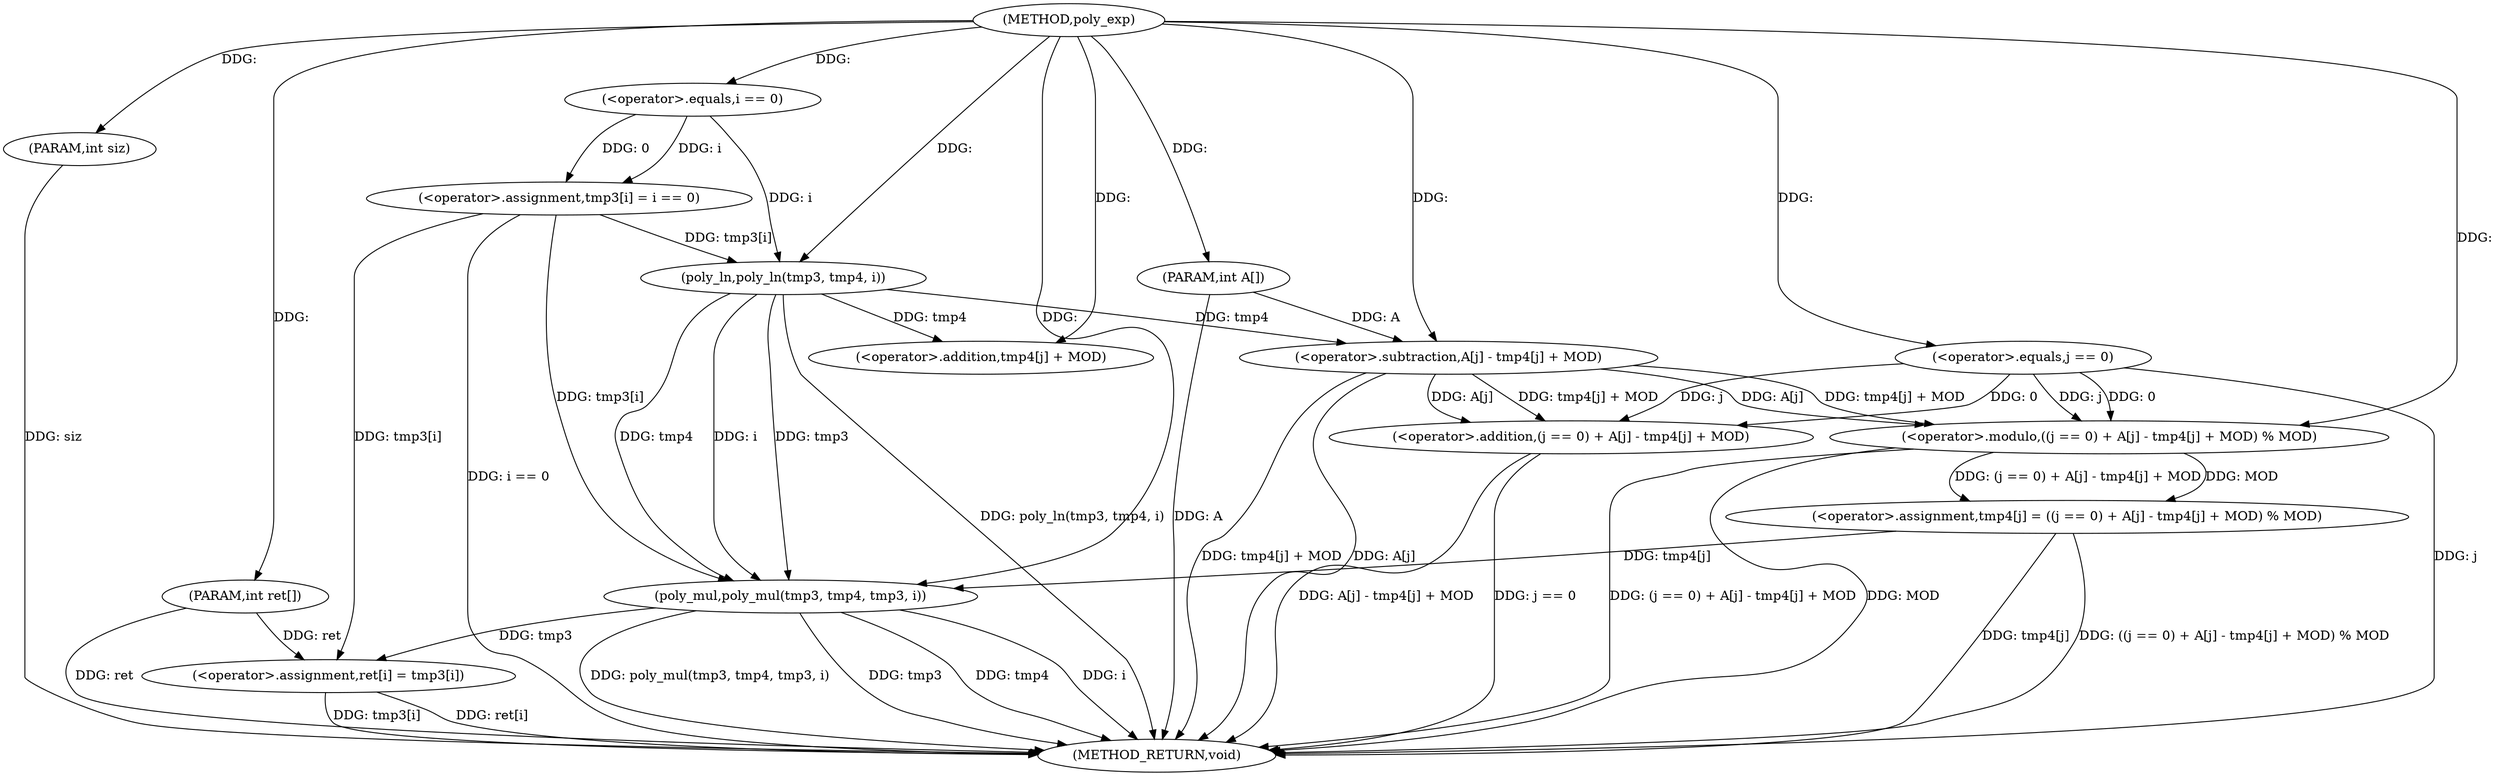 digraph "poly_exp" {  
"1000566" [label = "(METHOD,poly_exp)" ]
"1000614" [label = "(METHOD_RETURN,void)" ]
"1000567" [label = "(PARAM,int A[])" ]
"1000568" [label = "(PARAM,int ret[])" ]
"1000569" [label = "(PARAM,int siz)" ]
"1000571" [label = "(<operator>.assignment,tmp3[i] = i == 0)" ]
"1000607" [label = "(<operator>.assignment,ret[i] = tmp3[i])" ]
"1000579" [label = "(poly_ln,poly_ln(tmp3, tmp4, i))" ]
"1000583" [label = "(<operator>.assignment,tmp4[j] = ((j == 0) + A[j] - tmp4[j] + MOD) % MOD)" ]
"1000602" [label = "(poly_mul,poly_mul(tmp3, tmp4, tmp3, i))" ]
"1000575" [label = "(<operator>.equals,i == 0)" ]
"1000587" [label = "(<operator>.modulo,((j == 0) + A[j] - tmp4[j] + MOD) % MOD)" ]
"1000588" [label = "(<operator>.addition,(j == 0) + A[j] - tmp4[j] + MOD)" ]
"1000589" [label = "(<operator>.equals,j == 0)" ]
"1000592" [label = "(<operator>.subtraction,A[j] - tmp4[j] + MOD)" ]
"1000596" [label = "(<operator>.addition,tmp4[j] + MOD)" ]
  "1000567" -> "1000614"  [ label = "DDG: A"] 
  "1000568" -> "1000614"  [ label = "DDG: ret"] 
  "1000569" -> "1000614"  [ label = "DDG: siz"] 
  "1000571" -> "1000614"  [ label = "DDG: i == 0"] 
  "1000579" -> "1000614"  [ label = "DDG: poly_ln(tmp3, tmp4, i)"] 
  "1000583" -> "1000614"  [ label = "DDG: tmp4[j]"] 
  "1000589" -> "1000614"  [ label = "DDG: j"] 
  "1000588" -> "1000614"  [ label = "DDG: j == 0"] 
  "1000592" -> "1000614"  [ label = "DDG: A[j]"] 
  "1000592" -> "1000614"  [ label = "DDG: tmp4[j] + MOD"] 
  "1000588" -> "1000614"  [ label = "DDG: A[j] - tmp4[j] + MOD"] 
  "1000587" -> "1000614"  [ label = "DDG: (j == 0) + A[j] - tmp4[j] + MOD"] 
  "1000587" -> "1000614"  [ label = "DDG: MOD"] 
  "1000583" -> "1000614"  [ label = "DDG: ((j == 0) + A[j] - tmp4[j] + MOD) % MOD"] 
  "1000602" -> "1000614"  [ label = "DDG: tmp3"] 
  "1000602" -> "1000614"  [ label = "DDG: tmp4"] 
  "1000602" -> "1000614"  [ label = "DDG: i"] 
  "1000602" -> "1000614"  [ label = "DDG: poly_mul(tmp3, tmp4, tmp3, i)"] 
  "1000607" -> "1000614"  [ label = "DDG: ret[i]"] 
  "1000607" -> "1000614"  [ label = "DDG: tmp3[i]"] 
  "1000566" -> "1000567"  [ label = "DDG: "] 
  "1000566" -> "1000568"  [ label = "DDG: "] 
  "1000566" -> "1000569"  [ label = "DDG: "] 
  "1000575" -> "1000571"  [ label = "DDG: i"] 
  "1000575" -> "1000571"  [ label = "DDG: 0"] 
  "1000571" -> "1000607"  [ label = "DDG: tmp3[i]"] 
  "1000602" -> "1000607"  [ label = "DDG: tmp3"] 
  "1000587" -> "1000583"  [ label = "DDG: (j == 0) + A[j] - tmp4[j] + MOD"] 
  "1000587" -> "1000583"  [ label = "DDG: MOD"] 
  "1000568" -> "1000607"  [ label = "DDG: ret"] 
  "1000566" -> "1000575"  [ label = "DDG: "] 
  "1000571" -> "1000579"  [ label = "DDG: tmp3[i]"] 
  "1000566" -> "1000579"  [ label = "DDG: "] 
  "1000575" -> "1000579"  [ label = "DDG: i"] 
  "1000571" -> "1000602"  [ label = "DDG: tmp3[i]"] 
  "1000579" -> "1000602"  [ label = "DDG: tmp3"] 
  "1000566" -> "1000602"  [ label = "DDG: "] 
  "1000579" -> "1000602"  [ label = "DDG: tmp4"] 
  "1000583" -> "1000602"  [ label = "DDG: tmp4[j]"] 
  "1000579" -> "1000602"  [ label = "DDG: i"] 
  "1000589" -> "1000587"  [ label = "DDG: j"] 
  "1000589" -> "1000587"  [ label = "DDG: 0"] 
  "1000592" -> "1000587"  [ label = "DDG: tmp4[j] + MOD"] 
  "1000592" -> "1000587"  [ label = "DDG: A[j]"] 
  "1000566" -> "1000587"  [ label = "DDG: "] 
  "1000589" -> "1000588"  [ label = "DDG: j"] 
  "1000589" -> "1000588"  [ label = "DDG: 0"] 
  "1000592" -> "1000588"  [ label = "DDG: tmp4[j] + MOD"] 
  "1000592" -> "1000588"  [ label = "DDG: A[j]"] 
  "1000566" -> "1000589"  [ label = "DDG: "] 
  "1000567" -> "1000592"  [ label = "DDG: A"] 
  "1000566" -> "1000592"  [ label = "DDG: "] 
  "1000579" -> "1000592"  [ label = "DDG: tmp4"] 
  "1000579" -> "1000596"  [ label = "DDG: tmp4"] 
  "1000566" -> "1000596"  [ label = "DDG: "] 
}
